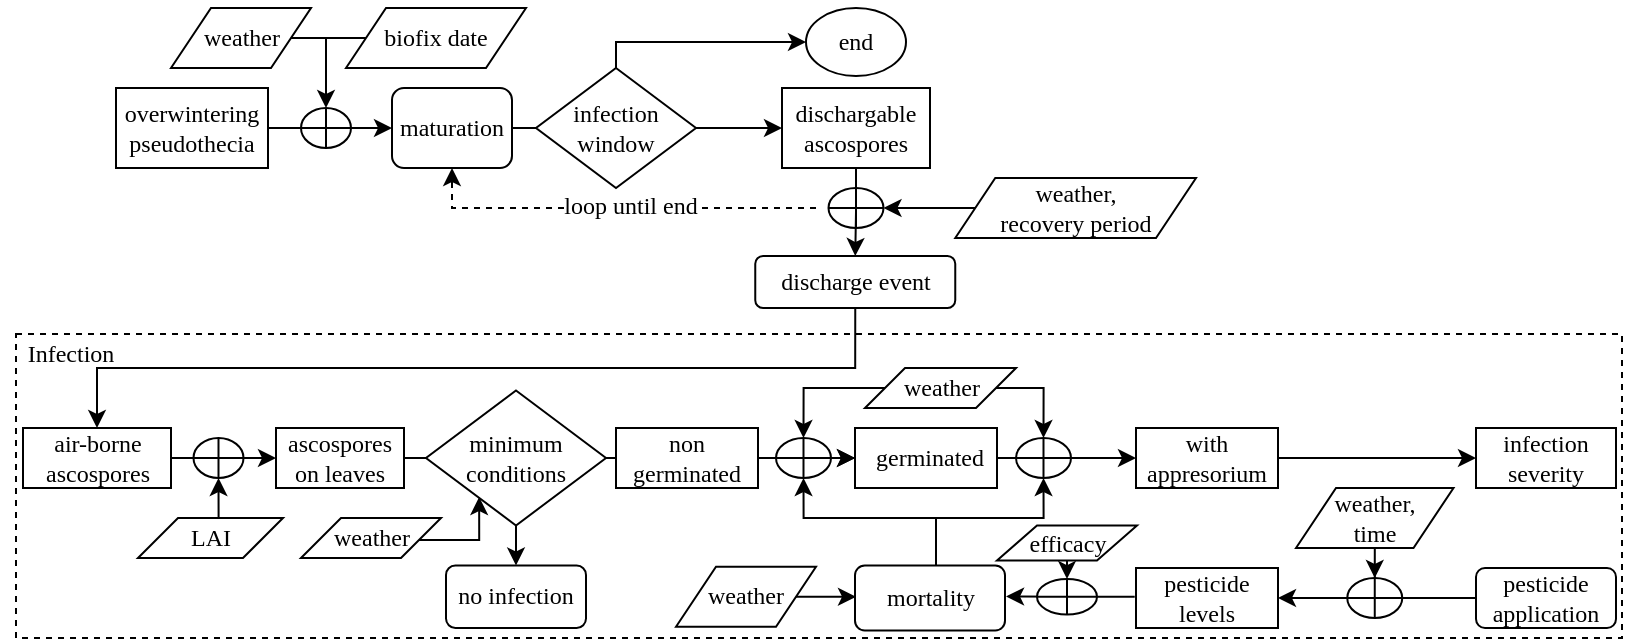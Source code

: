 <mxfile version="26.2.14">
  <diagram id="C5RBs43oDa-KdzZeNtuy" name="Page-1">
    <mxGraphModel dx="1810" dy="535" grid="1" gridSize="10" guides="1" tooltips="1" connect="1" arrows="1" fold="1" page="1" pageScale="1" pageWidth="827" pageHeight="1169" math="0" shadow="0">
      <root>
        <mxCell id="WIyWlLk6GJQsqaUBKTNV-0" />
        <mxCell id="WIyWlLk6GJQsqaUBKTNV-1" parent="WIyWlLk6GJQsqaUBKTNV-0" />
        <mxCell id="Zl475aY2CKrkZ-9P4qvY-4" value="" style="rounded=0;whiteSpace=wrap;html=1;dashed=1;" vertex="1" parent="WIyWlLk6GJQsqaUBKTNV-1">
          <mxGeometry y="203" width="803" height="152" as="geometry" />
        </mxCell>
        <mxCell id="pIgknFnEnsm8QzmO-ptJ-36" value="" style="edgeStyle=orthogonalEdgeStyle;rounded=0;orthogonalLoop=1;jettySize=auto;html=1;" parent="WIyWlLk6GJQsqaUBKTNV-1" source="WIyWlLk6GJQsqaUBKTNV-3" target="pIgknFnEnsm8QzmO-ptJ-27" edge="1">
          <mxGeometry relative="1" as="geometry" />
        </mxCell>
        <mxCell id="WIyWlLk6GJQsqaUBKTNV-3" value="&lt;font face=&quot;Times New Roman&quot;&gt;overwintering pseudothecia&lt;/font&gt;" style="rounded=0;whiteSpace=wrap;html=1;fontSize=12;glass=0;strokeWidth=1;shadow=0;" parent="WIyWlLk6GJQsqaUBKTNV-1" vertex="1">
          <mxGeometry x="50" y="80" width="76" height="40" as="geometry" />
        </mxCell>
        <mxCell id="pIgknFnEnsm8QzmO-ptJ-4" style="edgeStyle=orthogonalEdgeStyle;rounded=0;orthogonalLoop=1;jettySize=auto;html=1;exitX=0.75;exitY=1;exitDx=0;exitDy=0;entryX=0.5;entryY=0;entryDx=0;entryDy=0;" parent="WIyWlLk6GJQsqaUBKTNV-1" source="5mpgaOhmx2K6TdilGUXI-2" target="pIgknFnEnsm8QzmO-ptJ-0" edge="1">
          <mxGeometry relative="1" as="geometry">
            <mxPoint x="150" y="90" as="targetPoint" />
            <Array as="points">
              <mxPoint x="123" y="69" />
              <mxPoint x="123" y="55" />
              <mxPoint x="155" y="55" />
            </Array>
          </mxGeometry>
        </mxCell>
        <mxCell id="5mpgaOhmx2K6TdilGUXI-2" value="&lt;font face=&quot;Times New Roman&quot;&gt;weather&lt;/font&gt;" style="shape=parallelogram;perimeter=parallelogramPerimeter;whiteSpace=wrap;html=1;fixedSize=1;" parent="WIyWlLk6GJQsqaUBKTNV-1" vertex="1">
          <mxGeometry x="77.5" y="40" width="70" height="30" as="geometry" />
        </mxCell>
        <mxCell id="pIgknFnEnsm8QzmO-ptJ-3" style="edgeStyle=orthogonalEdgeStyle;rounded=0;orthogonalLoop=1;jettySize=auto;html=1;exitX=0;exitY=0.5;exitDx=0;exitDy=0;strokeColor=#000000;endArrow=none;startFill=0;" parent="WIyWlLk6GJQsqaUBKTNV-1" source="5mpgaOhmx2K6TdilGUXI-3" edge="1">
          <mxGeometry relative="1" as="geometry">
            <Array as="points">
              <mxPoint x="155" y="55" />
            </Array>
            <mxPoint x="160" y="55" as="targetPoint" />
          </mxGeometry>
        </mxCell>
        <mxCell id="5mpgaOhmx2K6TdilGUXI-3" value="&lt;p&gt;&lt;font style=&quot;color: rgb(0, 0, 0);&quot; face=&quot;Times New Roman&quot;&gt;biofix date&lt;/font&gt;&lt;/p&gt;" style="shape=parallelogram;perimeter=parallelogramPerimeter;whiteSpace=wrap;html=1;fixedSize=1;strokeColor=light-dark(#000000,#EDEDED);" parent="WIyWlLk6GJQsqaUBKTNV-1" vertex="1">
          <mxGeometry x="165" y="40" width="90" height="30" as="geometry" />
        </mxCell>
        <mxCell id="pIgknFnEnsm8QzmO-ptJ-78" value="" style="edgeStyle=orthogonalEdgeStyle;rounded=0;orthogonalLoop=1;jettySize=auto;html=1;exitX=0.5;exitY=1;exitDx=0;exitDy=0;entryX=0.5;entryY=0;entryDx=0;entryDy=0;" parent="WIyWlLk6GJQsqaUBKTNV-1" source="5mpgaOhmx2K6TdilGUXI-13" target="5mpgaOhmx2K6TdilGUXI-20" edge="1">
          <mxGeometry relative="1" as="geometry">
            <mxPoint x="40" y="180" as="targetPoint" />
            <Array as="points">
              <mxPoint x="420" y="220" />
              <mxPoint x="40" y="220" />
            </Array>
          </mxGeometry>
        </mxCell>
        <mxCell id="5mpgaOhmx2K6TdilGUXI-13" value="&lt;font face=&quot;Times New Roman&quot;&gt;discharge event&lt;/font&gt;" style="rounded=1;whiteSpace=wrap;html=1;fontSize=12;glass=0;strokeWidth=1;shadow=0;" parent="WIyWlLk6GJQsqaUBKTNV-1" vertex="1">
          <mxGeometry x="369.63" y="164" width="100" height="26" as="geometry" />
        </mxCell>
        <mxCell id="pIgknFnEnsm8QzmO-ptJ-141" value="" style="edgeStyle=orthogonalEdgeStyle;rounded=0;orthogonalLoop=1;jettySize=auto;html=1;entryX=0;entryY=0.5;entryDx=0;entryDy=0;" parent="WIyWlLk6GJQsqaUBKTNV-1" source="5mpgaOhmx2K6TdilGUXI-20" target="5mpgaOhmx2K6TdilGUXI-50" edge="1">
          <mxGeometry relative="1" as="geometry" />
        </mxCell>
        <mxCell id="5mpgaOhmx2K6TdilGUXI-20" value="&lt;font face=&quot;Times New Roman&quot;&gt;air-borne&lt;/font&gt;&lt;div&gt;&lt;font face=&quot;Times New Roman&quot;&gt;ascospores&lt;/font&gt;&lt;/div&gt;" style="rounded=0;whiteSpace=wrap;html=1;fontSize=12;glass=0;strokeWidth=1;shadow=0;" parent="WIyWlLk6GJQsqaUBKTNV-1" vertex="1">
          <mxGeometry x="3.5" y="250" width="74" height="30" as="geometry" />
        </mxCell>
        <mxCell id="pIgknFnEnsm8QzmO-ptJ-136" value="" style="edgeStyle=orthogonalEdgeStyle;rounded=0;orthogonalLoop=1;jettySize=auto;html=1;entryX=1;entryY=0.5;entryDx=0;entryDy=0;" parent="WIyWlLk6GJQsqaUBKTNV-1" source="5mpgaOhmx2K6TdilGUXI-25" target="pIgknFnEnsm8QzmO-ptJ-8" edge="1">
          <mxGeometry relative="1" as="geometry">
            <Array as="points" />
          </mxGeometry>
        </mxCell>
        <mxCell id="5mpgaOhmx2K6TdilGUXI-25" value="&lt;font face=&quot;Times New Roman&quot;&gt;weather,&lt;/font&gt;&lt;div&gt;&lt;font face=&quot;Times New Roman&quot;&gt;recovery period&lt;/font&gt;&lt;/div&gt;" style="shape=parallelogram;perimeter=parallelogramPerimeter;whiteSpace=wrap;html=1;fixedSize=1;" parent="WIyWlLk6GJQsqaUBKTNV-1" vertex="1">
          <mxGeometry x="469.63" y="125" width="120.37" height="30" as="geometry" />
        </mxCell>
        <mxCell id="5mpgaOhmx2K6TdilGUXI-30" value="&lt;font face=&quot;Times New Roman&quot;&gt;infection severity&lt;/font&gt;" style="rounded=0;whiteSpace=wrap;html=1;fontSize=12;glass=0;strokeWidth=1;shadow=0;strokeColor=#000000;" parent="WIyWlLk6GJQsqaUBKTNV-1" vertex="1">
          <mxGeometry x="730" y="250" width="70" height="30" as="geometry" />
        </mxCell>
        <mxCell id="pIgknFnEnsm8QzmO-ptJ-145" style="edgeStyle=orthogonalEdgeStyle;rounded=0;orthogonalLoop=1;jettySize=auto;html=1;exitX=0.5;exitY=0;exitDx=0;exitDy=0;entryX=0.5;entryY=1;entryDx=0;entryDy=0;" parent="WIyWlLk6GJQsqaUBKTNV-1" source="5mpgaOhmx2K6TdilGUXI-31" target="5mpgaOhmx2K6TdilGUXI-89" edge="1">
          <mxGeometry relative="1" as="geometry" />
        </mxCell>
        <mxCell id="5mpgaOhmx2K6TdilGUXI-31" value="&lt;font face=&quot;Times New Roman&quot;&gt;LAI&lt;/font&gt;" style="shape=parallelogram;perimeter=parallelogramPerimeter;whiteSpace=wrap;html=1;fixedSize=1;" parent="WIyWlLk6GJQsqaUBKTNV-1" vertex="1">
          <mxGeometry x="61" y="295" width="72.5" height="20" as="geometry" />
        </mxCell>
        <mxCell id="pIgknFnEnsm8QzmO-ptJ-45" value="" style="edgeStyle=orthogonalEdgeStyle;rounded=0;orthogonalLoop=1;jettySize=auto;html=1;" parent="WIyWlLk6GJQsqaUBKTNV-1" source="pIgknFnEnsm8QzmO-ptJ-51" target="5mpgaOhmx2K6TdilGUXI-41" edge="1">
          <mxGeometry relative="1" as="geometry" />
        </mxCell>
        <mxCell id="pIgknFnEnsm8QzmO-ptJ-53" value="" style="edgeStyle=orthogonalEdgeStyle;rounded=0;orthogonalLoop=1;jettySize=auto;html=1;entryX=0;entryY=0.5;entryDx=0;entryDy=0;" parent="WIyWlLk6GJQsqaUBKTNV-1" source="5mpgaOhmx2K6TdilGUXI-36" target="5mpgaOhmx2K6TdilGUXI-38" edge="1">
          <mxGeometry relative="1" as="geometry" />
        </mxCell>
        <mxCell id="pIgknFnEnsm8QzmO-ptJ-98" style="edgeStyle=orthogonalEdgeStyle;rounded=0;orthogonalLoop=1;jettySize=auto;html=1;exitX=0.5;exitY=1;exitDx=0;exitDy=0;entryX=0.5;entryY=0;entryDx=0;entryDy=0;" parent="WIyWlLk6GJQsqaUBKTNV-1" source="5mpgaOhmx2K6TdilGUXI-36" target="pIgknFnEnsm8QzmO-ptJ-97" edge="1">
          <mxGeometry relative="1" as="geometry" />
        </mxCell>
        <mxCell id="pIgknFnEnsm8QzmO-ptJ-54" value="" style="edgeStyle=orthogonalEdgeStyle;rounded=0;orthogonalLoop=1;jettySize=auto;html=1;" parent="WIyWlLk6GJQsqaUBKTNV-1" source="5mpgaOhmx2K6TdilGUXI-38" target="5mpgaOhmx2K6TdilGUXI-41" edge="1">
          <mxGeometry relative="1" as="geometry" />
        </mxCell>
        <mxCell id="5mpgaOhmx2K6TdilGUXI-38" value="&lt;font face=&quot;Times New Roman&quot;&gt;non germinated&lt;/font&gt;" style="whiteSpace=wrap;html=1;" parent="WIyWlLk6GJQsqaUBKTNV-1" vertex="1">
          <mxGeometry x="300" y="250" width="71" height="30" as="geometry" />
        </mxCell>
        <mxCell id="pIgknFnEnsm8QzmO-ptJ-62" value="" style="edgeStyle=orthogonalEdgeStyle;rounded=0;orthogonalLoop=1;jettySize=auto;html=1;strokeColor=#000000;" parent="WIyWlLk6GJQsqaUBKTNV-1" source="5mpgaOhmx2K6TdilGUXI-41" target="5mpgaOhmx2K6TdilGUXI-42" edge="1">
          <mxGeometry relative="1" as="geometry" />
        </mxCell>
        <mxCell id="5mpgaOhmx2K6TdilGUXI-41" value="&lt;font face=&quot;Times New Roman&quot;&gt;&amp;nbsp;germinated&lt;/font&gt;" style="whiteSpace=wrap;html=1;" parent="WIyWlLk6GJQsqaUBKTNV-1" vertex="1">
          <mxGeometry x="419.5" y="250" width="71" height="30" as="geometry" />
        </mxCell>
        <mxCell id="pIgknFnEnsm8QzmO-ptJ-49" value="" style="edgeStyle=orthogonalEdgeStyle;rounded=0;orthogonalLoop=1;jettySize=auto;html=1;strokeColor=#000000;" parent="WIyWlLk6GJQsqaUBKTNV-1" source="5mpgaOhmx2K6TdilGUXI-42" edge="1">
          <mxGeometry relative="1" as="geometry">
            <mxPoint x="730" y="265.0" as="targetPoint" />
          </mxGeometry>
        </mxCell>
        <mxCell id="5mpgaOhmx2K6TdilGUXI-42" value="&lt;font face=&quot;Times New Roman&quot;&gt;with appresorium&lt;/font&gt;" style="whiteSpace=wrap;html=1;strokeColor=#000000;" parent="WIyWlLk6GJQsqaUBKTNV-1" vertex="1">
          <mxGeometry x="560" y="250" width="71" height="30" as="geometry" />
        </mxCell>
        <mxCell id="pIgknFnEnsm8QzmO-ptJ-55" style="edgeStyle=orthogonalEdgeStyle;rounded=0;orthogonalLoop=1;jettySize=auto;html=1;entryX=0.5;entryY=1;entryDx=0;entryDy=0;" parent="WIyWlLk6GJQsqaUBKTNV-1" source="5mpgaOhmx2K6TdilGUXI-48" target="pIgknFnEnsm8QzmO-ptJ-51" edge="1">
          <mxGeometry relative="1" as="geometry">
            <mxPoint x="460" y="295" as="targetPoint" />
            <Array as="points">
              <mxPoint x="460" y="295" />
              <mxPoint x="394" y="295" />
            </Array>
          </mxGeometry>
        </mxCell>
        <mxCell id="5mpgaOhmx2K6TdilGUXI-48" value="&lt;font face=&quot;Times New Roman&quot;&gt;mortality&lt;/font&gt;" style="rounded=1;whiteSpace=wrap;html=1;fontSize=12;glass=0;strokeWidth=1;shadow=0;" parent="WIyWlLk6GJQsqaUBKTNV-1" vertex="1">
          <mxGeometry x="419.5" y="318.75" width="75" height="32.5" as="geometry" />
        </mxCell>
        <mxCell id="5mpgaOhmx2K6TdilGUXI-50" value="&lt;font face=&quot;Times New Roman&quot;&gt;ascospores on leaves&lt;/font&gt;" style="rounded=0;whiteSpace=wrap;html=1;fontSize=12;glass=0;strokeWidth=1;shadow=0;" parent="WIyWlLk6GJQsqaUBKTNV-1" vertex="1">
          <mxGeometry x="130" y="250" width="64" height="30" as="geometry" />
        </mxCell>
        <mxCell id="6dCjVsRnEGVFP1sll2dR-31" value="" style="edgeStyle=orthogonalEdgeStyle;rounded=0;orthogonalLoop=1;jettySize=auto;html=1;exitX=-0.009;exitY=0.457;exitDx=0;exitDy=0;exitPerimeter=0;entryX=1.007;entryY=0.476;entryDx=0;entryDy=0;entryPerimeter=0;strokeColor=#000000;" parent="WIyWlLk6GJQsqaUBKTNV-1" target="5mpgaOhmx2K6TdilGUXI-48" edge="1">
          <mxGeometry relative="1" as="geometry">
            <mxPoint x="559.361" y="334.37" as="sourcePoint" />
            <mxPoint x="500" y="330" as="targetPoint" />
            <Array as="points">
              <mxPoint x="530" y="334" />
            </Array>
          </mxGeometry>
        </mxCell>
        <mxCell id="5mpgaOhmx2K6TdilGUXI-62" value="&lt;font style=&quot;color: rgb(0, 0, 0);&quot; face=&quot;Times New Roman&quot;&gt;pesticide levels&lt;/font&gt;" style="whiteSpace=wrap;html=1;strokeColor=#000000;" parent="WIyWlLk6GJQsqaUBKTNV-1" vertex="1">
          <mxGeometry x="560" y="320" width="71" height="30" as="geometry" />
        </mxCell>
        <mxCell id="pIgknFnEnsm8QzmO-ptJ-0" value="" style="shape=orEllipse;perimeter=ellipsePerimeter;whiteSpace=wrap;html=1;backgroundOutline=1;" parent="WIyWlLk6GJQsqaUBKTNV-1" vertex="1">
          <mxGeometry x="142.5" y="90" width="25" height="20" as="geometry" />
        </mxCell>
        <mxCell id="6dCjVsRnEGVFP1sll2dR-43" value="" style="edgeStyle=orthogonalEdgeStyle;rounded=0;orthogonalLoop=1;jettySize=auto;html=1;entryX=0;entryY=0.5;entryDx=0;entryDy=0;" parent="WIyWlLk6GJQsqaUBKTNV-1" source="pIgknFnEnsm8QzmO-ptJ-27" target="5mpgaOhmx2K6TdilGUXI-0" edge="1">
          <mxGeometry relative="1" as="geometry" />
        </mxCell>
        <mxCell id="pIgknFnEnsm8QzmO-ptJ-27" value="&lt;font face=&quot;Times New Roman&quot;&gt;maturation&lt;/font&gt;" style="rounded=1;whiteSpace=wrap;html=1;fontSize=12;glass=0;strokeWidth=1;shadow=0;" parent="WIyWlLk6GJQsqaUBKTNV-1" vertex="1">
          <mxGeometry x="188" y="80" width="60" height="40" as="geometry" />
        </mxCell>
        <mxCell id="pIgknFnEnsm8QzmO-ptJ-113" value="" style="edgeStyle=orthogonalEdgeStyle;rounded=0;orthogonalLoop=1;jettySize=auto;html=1;dashed=1;entryX=0.5;entryY=1;entryDx=0;entryDy=0;" parent="WIyWlLk6GJQsqaUBKTNV-1" target="pIgknFnEnsm8QzmO-ptJ-27" edge="1">
          <mxGeometry relative="1" as="geometry">
            <mxPoint x="400" y="140" as="sourcePoint" />
            <mxPoint x="225" y="120" as="targetPoint" />
            <Array as="points">
              <mxPoint x="218" y="140" />
            </Array>
          </mxGeometry>
        </mxCell>
        <mxCell id="pIgknFnEnsm8QzmO-ptJ-120" value="&lt;font style=&quot;font-size: 12px;&quot; face=&quot;Times New Roman&quot;&gt;loop until end&lt;/font&gt;" style="edgeLabel;html=1;align=center;verticalAlign=middle;resizable=0;points=[];" parent="pIgknFnEnsm8QzmO-ptJ-113" vertex="1" connectable="0">
          <mxGeometry x="0.191" y="-3" relative="1" as="geometry">
            <mxPoint x="27" y="2" as="offset" />
          </mxGeometry>
        </mxCell>
        <mxCell id="pIgknFnEnsm8QzmO-ptJ-8" value="" style="shape=orEllipse;perimeter=ellipsePerimeter;whiteSpace=wrap;html=1;backgroundOutline=1;" parent="WIyWlLk6GJQsqaUBKTNV-1" vertex="1">
          <mxGeometry x="406.25" y="130" width="27.5" height="20" as="geometry" />
        </mxCell>
        <mxCell id="pIgknFnEnsm8QzmO-ptJ-51" value="" style="shape=orEllipse;perimeter=ellipsePerimeter;whiteSpace=wrap;html=1;backgroundOutline=1;" parent="WIyWlLk6GJQsqaUBKTNV-1" vertex="1">
          <mxGeometry x="380" y="255" width="27.5" height="20" as="geometry" />
        </mxCell>
        <mxCell id="pIgknFnEnsm8QzmO-ptJ-56" value="" style="shape=orEllipse;perimeter=ellipsePerimeter;whiteSpace=wrap;html=1;backgroundOutline=1;strokeColor=#000000;" parent="WIyWlLk6GJQsqaUBKTNV-1" vertex="1">
          <mxGeometry x="500" y="255" width="27.5" height="20" as="geometry" />
        </mxCell>
        <mxCell id="pIgknFnEnsm8QzmO-ptJ-58" style="edgeStyle=orthogonalEdgeStyle;rounded=0;orthogonalLoop=1;jettySize=auto;html=1;entryX=0.5;entryY=1;entryDx=0;entryDy=0;" parent="WIyWlLk6GJQsqaUBKTNV-1" target="pIgknFnEnsm8QzmO-ptJ-56" edge="1">
          <mxGeometry relative="1" as="geometry">
            <mxPoint x="404" y="285" as="targetPoint" />
            <mxPoint x="460" y="315" as="sourcePoint" />
            <Array as="points">
              <mxPoint x="460" y="295" />
              <mxPoint x="514" y="295" />
            </Array>
          </mxGeometry>
        </mxCell>
        <mxCell id="6dCjVsRnEGVFP1sll2dR-30" value="" style="edgeStyle=orthogonalEdgeStyle;rounded=0;orthogonalLoop=1;jettySize=auto;html=1;entryX=0;entryY=0.5;entryDx=0;entryDy=0;" parent="WIyWlLk6GJQsqaUBKTNV-1" source="pIgknFnEnsm8QzmO-ptJ-76" target="5mpgaOhmx2K6TdilGUXI-48" edge="1">
          <mxGeometry relative="1" as="geometry" />
        </mxCell>
        <mxCell id="pIgknFnEnsm8QzmO-ptJ-76" value="&lt;font face=&quot;Times New Roman&quot;&gt;weather&lt;/font&gt;" style="shape=parallelogram;perimeter=parallelogramPerimeter;whiteSpace=wrap;html=1;fixedSize=1;" parent="WIyWlLk6GJQsqaUBKTNV-1" vertex="1">
          <mxGeometry x="330" y="319.38" width="70" height="30" as="geometry" />
        </mxCell>
        <mxCell id="pIgknFnEnsm8QzmO-ptJ-94" value="" style="edgeStyle=orthogonalEdgeStyle;rounded=0;orthogonalLoop=1;jettySize=auto;html=1;entryX=1;entryY=0.5;entryDx=0;entryDy=0;strokeColor=#000000;" parent="WIyWlLk6GJQsqaUBKTNV-1" source="pIgknFnEnsm8QzmO-ptJ-93" target="5mpgaOhmx2K6TdilGUXI-62" edge="1">
          <mxGeometry relative="1" as="geometry" />
        </mxCell>
        <mxCell id="pIgknFnEnsm8QzmO-ptJ-80" value="&lt;font style=&quot;color: rgb(0, 0, 0);&quot; face=&quot;Times New Roman&quot;&gt;pesticide application&lt;/font&gt;" style="rounded=1;whiteSpace=wrap;html=1;fontSize=12;glass=0;strokeWidth=1;shadow=0;strokeColor=#000000;" parent="WIyWlLk6GJQsqaUBKTNV-1" vertex="1">
          <mxGeometry x="730" y="320" width="70" height="30" as="geometry" />
        </mxCell>
        <mxCell id="pIgknFnEnsm8QzmO-ptJ-96" value="" style="edgeStyle=orthogonalEdgeStyle;rounded=0;orthogonalLoop=1;jettySize=auto;html=1;entryX=0.5;entryY=0;entryDx=0;entryDy=0;strokeColor=#000000;" parent="WIyWlLk6GJQsqaUBKTNV-1" source="pIgknFnEnsm8QzmO-ptJ-92" target="pIgknFnEnsm8QzmO-ptJ-93" edge="1">
          <mxGeometry relative="1" as="geometry">
            <mxPoint x="676" y="390" as="targetPoint" />
          </mxGeometry>
        </mxCell>
        <mxCell id="pIgknFnEnsm8QzmO-ptJ-92" value="&lt;font style=&quot;color: rgb(0, 0, 0);&quot; face=&quot;Times New Roman&quot;&gt;weather,&lt;/font&gt;&lt;div&gt;&lt;font style=&quot;color: rgb(0, 0, 0);&quot; face=&quot;Times New Roman&quot;&gt;time&lt;/font&gt;&lt;/div&gt;" style="shape=parallelogram;perimeter=parallelogramPerimeter;whiteSpace=wrap;html=1;fixedSize=1;strokeColor=#000000;" parent="WIyWlLk6GJQsqaUBKTNV-1" vertex="1">
          <mxGeometry x="640" y="280" width="78.75" height="30" as="geometry" />
        </mxCell>
        <mxCell id="pIgknFnEnsm8QzmO-ptJ-97" value="&lt;font face=&quot;Times New Roman&quot;&gt;no infection&lt;/font&gt;" style="rounded=1;whiteSpace=wrap;html=1;fontSize=12;glass=0;strokeWidth=1;shadow=0;" parent="WIyWlLk6GJQsqaUBKTNV-1" vertex="1">
          <mxGeometry x="215" y="318.75" width="70" height="31.25" as="geometry" />
        </mxCell>
        <mxCell id="pIgknFnEnsm8QzmO-ptJ-132" style="edgeStyle=orthogonalEdgeStyle;rounded=0;orthogonalLoop=1;jettySize=auto;html=1;exitX=0.5;exitY=0;exitDx=0;exitDy=0;entryX=0;entryY=0.5;entryDx=0;entryDy=0;" parent="WIyWlLk6GJQsqaUBKTNV-1" source="pIgknFnEnsm8QzmO-ptJ-30" target="6dCjVsRnEGVFP1sll2dR-8" edge="1">
          <mxGeometry relative="1" as="geometry">
            <Array as="points">
              <mxPoint x="300" y="57" />
            </Array>
            <mxPoint x="383" y="60" as="targetPoint" />
          </mxGeometry>
        </mxCell>
        <mxCell id="pIgknFnEnsm8QzmO-ptJ-30" value="&lt;font face=&quot;Times New Roman&quot;&gt;infection window&lt;/font&gt;" style="rhombus;whiteSpace=wrap;html=1;" parent="WIyWlLk6GJQsqaUBKTNV-1" vertex="1">
          <mxGeometry x="260" y="70" width="80" height="60" as="geometry" />
        </mxCell>
        <mxCell id="5mpgaOhmx2K6TdilGUXI-89" value="" style="shape=orEllipse;perimeter=ellipsePerimeter;whiteSpace=wrap;html=1;backgroundOutline=1;" parent="WIyWlLk6GJQsqaUBKTNV-1" vertex="1">
          <mxGeometry x="88.75" y="255" width="25" height="20" as="geometry" />
        </mxCell>
        <mxCell id="pIgknFnEnsm8QzmO-ptJ-119" value="" style="edgeStyle=orthogonalEdgeStyle;rounded=0;orthogonalLoop=1;jettySize=auto;html=1;entryX=1;entryY=0.5;entryDx=0;entryDy=0;endArrow=none;startFill=0;strokeColor=#000000;" parent="WIyWlLk6GJQsqaUBKTNV-1" target="pIgknFnEnsm8QzmO-ptJ-93" edge="1">
          <mxGeometry relative="1" as="geometry">
            <mxPoint x="730" y="335.0" as="sourcePoint" />
            <mxPoint x="641" y="335" as="targetPoint" />
          </mxGeometry>
        </mxCell>
        <mxCell id="pIgknFnEnsm8QzmO-ptJ-93" value="" style="shape=orEllipse;perimeter=ellipsePerimeter;whiteSpace=wrap;html=1;backgroundOutline=1;strokeColor=#000000;" parent="WIyWlLk6GJQsqaUBKTNV-1" vertex="1">
          <mxGeometry x="665.63" y="325" width="27.5" height="20" as="geometry" />
        </mxCell>
        <mxCell id="6dCjVsRnEGVFP1sll2dR-5" style="edgeStyle=orthogonalEdgeStyle;rounded=0;orthogonalLoop=1;jettySize=auto;html=1;exitX=0.5;exitY=1;exitDx=0;exitDy=0;entryX=0.5;entryY=0;entryDx=0;entryDy=0;" parent="WIyWlLk6GJQsqaUBKTNV-1" source="5mpgaOhmx2K6TdilGUXI-0" target="5mpgaOhmx2K6TdilGUXI-13" edge="1">
          <mxGeometry relative="1" as="geometry" />
        </mxCell>
        <mxCell id="5mpgaOhmx2K6TdilGUXI-0" value="&lt;font face=&quot;Times New Roman&quot;&gt;dischargable ascospores&lt;/font&gt;" style="rounded=0;whiteSpace=wrap;html=1;fontSize=12;glass=0;strokeWidth=1;shadow=0;" parent="WIyWlLk6GJQsqaUBKTNV-1" vertex="1">
          <mxGeometry x="383" y="80" width="74" height="40" as="geometry" />
        </mxCell>
        <mxCell id="pIgknFnEnsm8QzmO-ptJ-146" value="" style="edgeStyle=orthogonalEdgeStyle;rounded=0;orthogonalLoop=1;jettySize=auto;html=1;" parent="WIyWlLk6GJQsqaUBKTNV-1" source="5mpgaOhmx2K6TdilGUXI-50" target="5mpgaOhmx2K6TdilGUXI-36" edge="1">
          <mxGeometry relative="1" as="geometry">
            <mxPoint x="194" y="265" as="sourcePoint" />
            <mxPoint x="300" y="265" as="targetPoint" />
          </mxGeometry>
        </mxCell>
        <mxCell id="5mpgaOhmx2K6TdilGUXI-36" value="&lt;font face=&quot;Times New Roman&quot;&gt;minimum conditions&lt;/font&gt;" style="rhombus;whiteSpace=wrap;html=1;" parent="WIyWlLk6GJQsqaUBKTNV-1" vertex="1">
          <mxGeometry x="205" y="231.25" width="90" height="67.5" as="geometry" />
        </mxCell>
        <mxCell id="6dCjVsRnEGVFP1sll2dR-4" value="&lt;font face=&quot;Times New Roman&quot;&gt;Infection&lt;/font&gt;" style="text;html=1;align=center;verticalAlign=middle;resizable=0;points=[];autosize=1;strokeColor=none;fillColor=none;" parent="WIyWlLk6GJQsqaUBKTNV-1" vertex="1">
          <mxGeometry x="-8" y="198.25" width="70" height="30" as="geometry" />
        </mxCell>
        <mxCell id="6dCjVsRnEGVFP1sll2dR-8" value="&lt;font face=&quot;Times New Roman&quot;&gt;end&lt;/font&gt;" style="ellipse;whiteSpace=wrap;html=1;" parent="WIyWlLk6GJQsqaUBKTNV-1" vertex="1">
          <mxGeometry x="395" y="40" width="50" height="34" as="geometry" />
        </mxCell>
        <mxCell id="6dCjVsRnEGVFP1sll2dR-26" value="" style="edgeStyle=orthogonalEdgeStyle;rounded=0;orthogonalLoop=1;jettySize=auto;html=1;entryX=0.5;entryY=0;entryDx=0;entryDy=0;exitX=0.5;exitY=1;exitDx=0;exitDy=0;strokeColor=#000000;" parent="WIyWlLk6GJQsqaUBKTNV-1" source="6dCjVsRnEGVFP1sll2dR-10" target="6dCjVsRnEGVFP1sll2dR-25" edge="1">
          <mxGeometry relative="1" as="geometry">
            <mxPoint x="520" y="320" as="sourcePoint" />
          </mxGeometry>
        </mxCell>
        <mxCell id="6dCjVsRnEGVFP1sll2dR-10" value="&lt;font style=&quot;color: rgb(0, 0, 0);&quot; face=&quot;Times New Roman&quot;&gt;efficacy&lt;/font&gt;" style="shape=parallelogram;perimeter=parallelogramPerimeter;whiteSpace=wrap;html=1;fixedSize=1;strokeColor=#000000;" parent="WIyWlLk6GJQsqaUBKTNV-1" vertex="1">
          <mxGeometry x="490.5" y="298.75" width="70" height="17.5" as="geometry" />
        </mxCell>
        <mxCell id="6dCjVsRnEGVFP1sll2dR-25" value="" style="shape=orEllipse;perimeter=ellipsePerimeter;whiteSpace=wrap;html=1;backgroundOutline=1;strokeColor=#000000;" parent="WIyWlLk6GJQsqaUBKTNV-1" vertex="1">
          <mxGeometry x="510.5" y="325.51" width="30" height="17.75" as="geometry" />
        </mxCell>
        <mxCell id="6dCjVsRnEGVFP1sll2dR-27" style="edgeStyle=orthogonalEdgeStyle;rounded=0;orthogonalLoop=1;jettySize=auto;html=1;exitX=0.5;exitY=1;exitDx=0;exitDy=0;entryX=0.487;entryY=0.975;entryDx=0;entryDy=0;entryPerimeter=0;strokeColor=#000000;" parent="WIyWlLk6GJQsqaUBKTNV-1" source="6dCjVsRnEGVFP1sll2dR-10" target="6dCjVsRnEGVFP1sll2dR-10" edge="1">
          <mxGeometry relative="1" as="geometry" />
        </mxCell>
        <mxCell id="6dCjVsRnEGVFP1sll2dR-33" value="" style="edgeStyle=orthogonalEdgeStyle;rounded=0;orthogonalLoop=1;jettySize=auto;html=1;entryX=0.226;entryY=0.717;entryDx=0;entryDy=0;entryPerimeter=0;" parent="WIyWlLk6GJQsqaUBKTNV-1" edge="1">
          <mxGeometry relative="1" as="geometry">
            <mxPoint x="179.996" y="301.12" as="sourcePoint" />
            <mxPoint x="231.58" y="284.517" as="targetPoint" />
            <Array as="points">
              <mxPoint x="180" y="306" />
              <mxPoint x="232" y="306" />
            </Array>
          </mxGeometry>
        </mxCell>
        <mxCell id="6dCjVsRnEGVFP1sll2dR-29" value="&lt;font face=&quot;Times New Roman&quot;&gt;weather&lt;/font&gt;" style="shape=parallelogram;perimeter=parallelogramPerimeter;whiteSpace=wrap;html=1;fixedSize=1;" parent="WIyWlLk6GJQsqaUBKTNV-1" vertex="1">
          <mxGeometry x="142.5" y="295" width="70" height="20" as="geometry" />
        </mxCell>
        <mxCell id="6dCjVsRnEGVFP1sll2dR-36" value="" style="edgeStyle=orthogonalEdgeStyle;rounded=0;orthogonalLoop=1;jettySize=auto;html=1;entryX=0.5;entryY=0;entryDx=0;entryDy=0;" parent="WIyWlLk6GJQsqaUBKTNV-1" source="6dCjVsRnEGVFP1sll2dR-35" target="pIgknFnEnsm8QzmO-ptJ-51" edge="1">
          <mxGeometry relative="1" as="geometry" />
        </mxCell>
        <mxCell id="6dCjVsRnEGVFP1sll2dR-38" value="" style="edgeStyle=orthogonalEdgeStyle;rounded=0;orthogonalLoop=1;jettySize=auto;html=1;entryX=0.5;entryY=0;entryDx=0;entryDy=0;strokeColor=#000000;" parent="WIyWlLk6GJQsqaUBKTNV-1" source="6dCjVsRnEGVFP1sll2dR-35" target="pIgknFnEnsm8QzmO-ptJ-56" edge="1">
          <mxGeometry relative="1" as="geometry">
            <Array as="points">
              <mxPoint x="514" y="230" />
            </Array>
          </mxGeometry>
        </mxCell>
        <mxCell id="6dCjVsRnEGVFP1sll2dR-35" value="&lt;font face=&quot;Times New Roman&quot;&gt;weather&lt;/font&gt;" style="shape=parallelogram;perimeter=parallelogramPerimeter;whiteSpace=wrap;html=1;fixedSize=1;" parent="WIyWlLk6GJQsqaUBKTNV-1" vertex="1">
          <mxGeometry x="424.5" y="220" width="75.5" height="20" as="geometry" />
        </mxCell>
      </root>
    </mxGraphModel>
  </diagram>
</mxfile>
